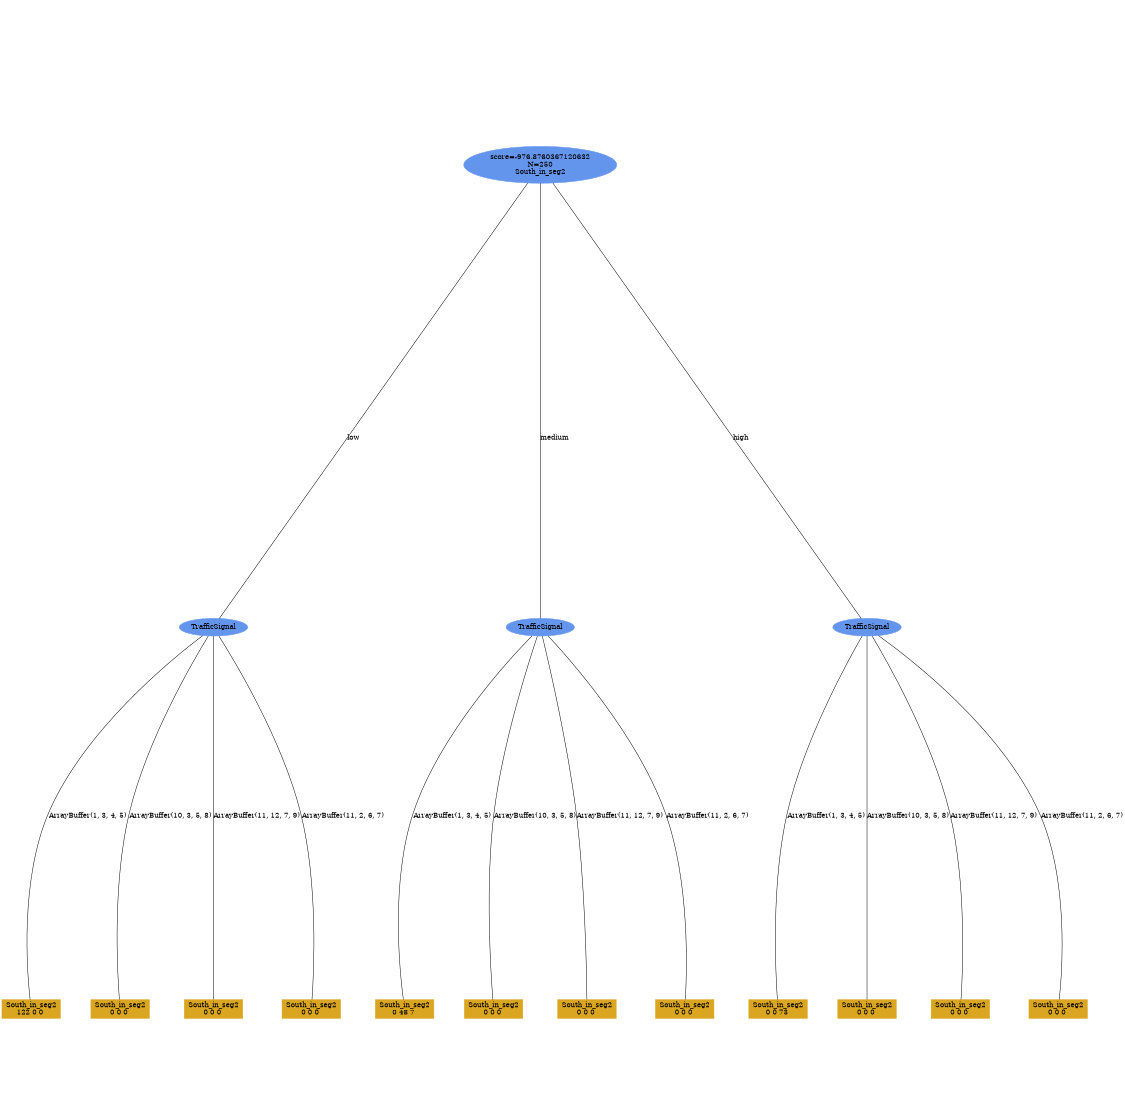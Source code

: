 digraph "DD" {
size = "7.5,10"
ratio=1.0;
center = true;
edge [dir = none];
{ rank = same; node [shape=ellipse, style=filled, color=cornflowerblue];"5409" [label="score=-976.8760367120632\nN=250\nSouth_in_seg2"];}
{ rank = same; node [shape=ellipse, style=filled, color=cornflowerblue];"5438" [label="TrafficSignal"];}
{ rank = same; node [shape=ellipse, style=filled, color=cornflowerblue];"5418" [label="TrafficSignal"];}
{ rank = same; node [shape=ellipse, style=filled, color=cornflowerblue];"5428" [label="TrafficSignal"];}
{ rank = same; node [shape=box, style=filled, color=goldenrod];"5439" [label="South_in_seg2\n122 0 0 "];}
{ rank = same; node [shape=box, style=filled, color=goldenrod];"5440" [label="South_in_seg2\n0 0 0 "];}
{ rank = same; node [shape=box, style=filled, color=goldenrod];"5441" [label="South_in_seg2\n0 0 0 "];}
{ rank = same; node [shape=box, style=filled, color=goldenrod];"5442" [label="South_in_seg2\n0 0 0 "];}
{ rank = same; node [shape=box, style=filled, color=goldenrod];"5419" [label="South_in_seg2\n0 48 7 "];}
{ rank = same; node [shape=box, style=filled, color=goldenrod];"5420" [label="South_in_seg2\n0 0 0 "];}
{ rank = same; node [shape=box, style=filled, color=goldenrod];"5421" [label="South_in_seg2\n0 0 0 "];}
{ rank = same; node [shape=box, style=filled, color=goldenrod];"5422" [label="South_in_seg2\n0 0 0 "];}
{ rank = same; node [shape=box, style=filled, color=goldenrod];"5429" [label="South_in_seg2\n0 0 73 "];}
{ rank = same; node [shape=box, style=filled, color=goldenrod];"5430" [label="South_in_seg2\n0 0 0 "];}
{ rank = same; node [shape=box, style=filled, color=goldenrod];"5431" [label="South_in_seg2\n0 0 0 "];}
{ rank = same; node [shape=box, style=filled, color=goldenrod];"5432" [label="South_in_seg2\n0 0 0 "];}
"5409" -> "5438" [label = "low"];
"5409" -> "5418" [label = "medium"];
"5409" -> "5428" [label = "high"];
"5438" -> "5439" [label = "ArrayBuffer(1, 3, 4, 5)"];
"5438" -> "5440" [label = "ArrayBuffer(10, 3, 5, 8)"];
"5438" -> "5441" [label = "ArrayBuffer(11, 12, 7, 9)"];
"5438" -> "5442" [label = "ArrayBuffer(11, 2, 6, 7)"];
"5418" -> "5419" [label = "ArrayBuffer(1, 3, 4, 5)"];
"5418" -> "5420" [label = "ArrayBuffer(10, 3, 5, 8)"];
"5418" -> "5421" [label = "ArrayBuffer(11, 12, 7, 9)"];
"5418" -> "5422" [label = "ArrayBuffer(11, 2, 6, 7)"];
"5428" -> "5429" [label = "ArrayBuffer(1, 3, 4, 5)"];
"5428" -> "5430" [label = "ArrayBuffer(10, 3, 5, 8)"];
"5428" -> "5431" [label = "ArrayBuffer(11, 12, 7, 9)"];
"5428" -> "5432" [label = "ArrayBuffer(11, 2, 6, 7)"];

}